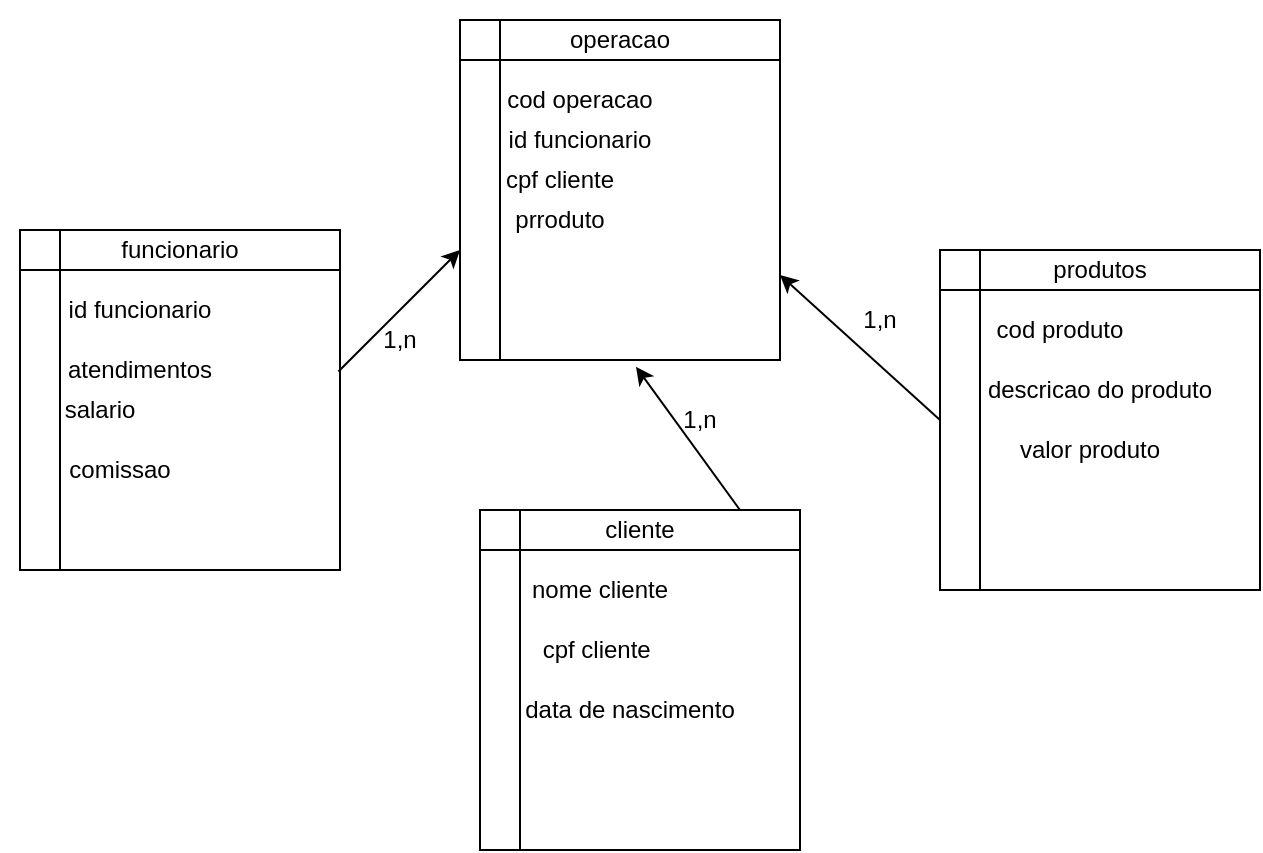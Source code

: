 <mxfile version="20.8.20" type="device"><diagram id="C5RBs43oDa-KdzZeNtuy" name="Page-1"><mxGraphModel dx="1034" dy="439" grid="1" gridSize="10" guides="1" tooltips="1" connect="1" arrows="1" fold="1" page="1" pageScale="1" pageWidth="827" pageHeight="1169" math="0" shadow="0"><root><mxCell id="WIyWlLk6GJQsqaUBKTNV-0"/><mxCell id="WIyWlLk6GJQsqaUBKTNV-1" parent="WIyWlLk6GJQsqaUBKTNV-0"/><mxCell id="4-nwfj9zeFugBOMaDamo-1" value="" style="shape=internalStorage;whiteSpace=wrap;html=1;backgroundOutline=1;" vertex="1" parent="WIyWlLk6GJQsqaUBKTNV-1"><mxGeometry x="50" y="235" width="160" height="170" as="geometry"/></mxCell><mxCell id="4-nwfj9zeFugBOMaDamo-2" value="funcionario&lt;br&gt;" style="text;html=1;strokeColor=none;fillColor=none;align=center;verticalAlign=middle;whiteSpace=wrap;rounded=0;" vertex="1" parent="WIyWlLk6GJQsqaUBKTNV-1"><mxGeometry x="80" y="225" width="100" height="40" as="geometry"/></mxCell><mxCell id="4-nwfj9zeFugBOMaDamo-4" value="id funcionario" style="text;html=1;strokeColor=none;fillColor=none;align=center;verticalAlign=middle;whiteSpace=wrap;rounded=0;" vertex="1" parent="WIyWlLk6GJQsqaUBKTNV-1"><mxGeometry x="60" y="255" width="100" height="40" as="geometry"/></mxCell><mxCell id="4-nwfj9zeFugBOMaDamo-5" value="atendimentos" style="text;html=1;strokeColor=none;fillColor=none;align=center;verticalAlign=middle;whiteSpace=wrap;rounded=0;" vertex="1" parent="WIyWlLk6GJQsqaUBKTNV-1"><mxGeometry x="60" y="285" width="100" height="40" as="geometry"/></mxCell><mxCell id="4-nwfj9zeFugBOMaDamo-6" value="salario" style="text;html=1;strokeColor=none;fillColor=none;align=center;verticalAlign=middle;whiteSpace=wrap;rounded=0;" vertex="1" parent="WIyWlLk6GJQsqaUBKTNV-1"><mxGeometry x="40" y="305" width="100" height="40" as="geometry"/></mxCell><mxCell id="4-nwfj9zeFugBOMaDamo-7" value="comissao" style="text;html=1;strokeColor=none;fillColor=none;align=center;verticalAlign=middle;whiteSpace=wrap;rounded=0;" vertex="1" parent="WIyWlLk6GJQsqaUBKTNV-1"><mxGeometry x="50" y="335" width="100" height="40" as="geometry"/></mxCell><mxCell id="4-nwfj9zeFugBOMaDamo-8" value="" style="shape=internalStorage;whiteSpace=wrap;html=1;backgroundOutline=1;" vertex="1" parent="WIyWlLk6GJQsqaUBKTNV-1"><mxGeometry x="280" y="375" width="160" height="170" as="geometry"/></mxCell><mxCell id="4-nwfj9zeFugBOMaDamo-9" value="cliente" style="text;html=1;strokeColor=none;fillColor=none;align=center;verticalAlign=middle;whiteSpace=wrap;rounded=0;" vertex="1" parent="WIyWlLk6GJQsqaUBKTNV-1"><mxGeometry x="310" y="365" width="100" height="40" as="geometry"/></mxCell><mxCell id="4-nwfj9zeFugBOMaDamo-10" value="nome cliente" style="text;html=1;strokeColor=none;fillColor=none;align=center;verticalAlign=middle;whiteSpace=wrap;rounded=0;" vertex="1" parent="WIyWlLk6GJQsqaUBKTNV-1"><mxGeometry x="290" y="395" width="100" height="40" as="geometry"/></mxCell><mxCell id="4-nwfj9zeFugBOMaDamo-11" value="cpf cliente&amp;nbsp;" style="text;html=1;strokeColor=none;fillColor=none;align=center;verticalAlign=middle;whiteSpace=wrap;rounded=0;" vertex="1" parent="WIyWlLk6GJQsqaUBKTNV-1"><mxGeometry x="290" y="425" width="100" height="40" as="geometry"/></mxCell><mxCell id="4-nwfj9zeFugBOMaDamo-13" value="data de nascimento" style="text;html=1;strokeColor=none;fillColor=none;align=center;verticalAlign=middle;whiteSpace=wrap;rounded=0;" vertex="1" parent="WIyWlLk6GJQsqaUBKTNV-1"><mxGeometry x="290" y="455" width="130" height="40" as="geometry"/></mxCell><mxCell id="4-nwfj9zeFugBOMaDamo-27" style="edgeStyle=orthogonalEdgeStyle;rounded=0;orthogonalLoop=1;jettySize=auto;html=1;exitX=1;exitY=1;exitDx=0;exitDy=0;" edge="1" parent="WIyWlLk6GJQsqaUBKTNV-1" source="4-nwfj9zeFugBOMaDamo-15"><mxGeometry relative="1" as="geometry"><mxPoint x="430" y="300" as="targetPoint"/></mxGeometry></mxCell><mxCell id="4-nwfj9zeFugBOMaDamo-15" value="" style="shape=internalStorage;whiteSpace=wrap;html=1;backgroundOutline=1;" vertex="1" parent="WIyWlLk6GJQsqaUBKTNV-1"><mxGeometry x="270" y="130" width="160" height="170" as="geometry"/></mxCell><mxCell id="4-nwfj9zeFugBOMaDamo-16" value="operacao" style="text;html=1;strokeColor=none;fillColor=none;align=center;verticalAlign=middle;whiteSpace=wrap;rounded=0;" vertex="1" parent="WIyWlLk6GJQsqaUBKTNV-1"><mxGeometry x="300" y="120" width="100" height="40" as="geometry"/></mxCell><mxCell id="4-nwfj9zeFugBOMaDamo-17" value="cod operacao" style="text;html=1;strokeColor=none;fillColor=none;align=center;verticalAlign=middle;whiteSpace=wrap;rounded=0;" vertex="1" parent="WIyWlLk6GJQsqaUBKTNV-1"><mxGeometry x="280" y="150" width="100" height="40" as="geometry"/></mxCell><mxCell id="4-nwfj9zeFugBOMaDamo-18" value="id funcionario" style="text;html=1;strokeColor=none;fillColor=none;align=center;verticalAlign=middle;whiteSpace=wrap;rounded=0;" vertex="1" parent="WIyWlLk6GJQsqaUBKTNV-1"><mxGeometry x="280" y="170" width="100" height="40" as="geometry"/></mxCell><mxCell id="4-nwfj9zeFugBOMaDamo-19" value="cpf cliente" style="text;html=1;strokeColor=none;fillColor=none;align=center;verticalAlign=middle;whiteSpace=wrap;rounded=0;" vertex="1" parent="WIyWlLk6GJQsqaUBKTNV-1"><mxGeometry x="270" y="190" width="100" height="40" as="geometry"/></mxCell><mxCell id="4-nwfj9zeFugBOMaDamo-20" value="prroduto" style="text;html=1;strokeColor=none;fillColor=none;align=center;verticalAlign=middle;whiteSpace=wrap;rounded=0;" vertex="1" parent="WIyWlLk6GJQsqaUBKTNV-1"><mxGeometry x="270" y="210" width="100" height="40" as="geometry"/></mxCell><mxCell id="4-nwfj9zeFugBOMaDamo-21" value="" style="shape=internalStorage;whiteSpace=wrap;html=1;backgroundOutline=1;" vertex="1" parent="WIyWlLk6GJQsqaUBKTNV-1"><mxGeometry x="510" y="245" width="160" height="170" as="geometry"/></mxCell><mxCell id="4-nwfj9zeFugBOMaDamo-22" value="produtos" style="text;html=1;strokeColor=none;fillColor=none;align=center;verticalAlign=middle;whiteSpace=wrap;rounded=0;" vertex="1" parent="WIyWlLk6GJQsqaUBKTNV-1"><mxGeometry x="540" y="235" width="100" height="40" as="geometry"/></mxCell><mxCell id="4-nwfj9zeFugBOMaDamo-23" value="cod produto" style="text;html=1;strokeColor=none;fillColor=none;align=center;verticalAlign=middle;whiteSpace=wrap;rounded=0;" vertex="1" parent="WIyWlLk6GJQsqaUBKTNV-1"><mxGeometry x="520" y="265" width="100" height="40" as="geometry"/></mxCell><mxCell id="4-nwfj9zeFugBOMaDamo-24" value="descricao do produto" style="text;html=1;strokeColor=none;fillColor=none;align=center;verticalAlign=middle;whiteSpace=wrap;rounded=0;" vertex="1" parent="WIyWlLk6GJQsqaUBKTNV-1"><mxGeometry x="525" y="295" width="130" height="40" as="geometry"/></mxCell><mxCell id="4-nwfj9zeFugBOMaDamo-25" value="valor produto" style="text;html=1;strokeColor=none;fillColor=none;align=center;verticalAlign=middle;whiteSpace=wrap;rounded=0;" vertex="1" parent="WIyWlLk6GJQsqaUBKTNV-1"><mxGeometry x="520" y="325" width="130" height="40" as="geometry"/></mxCell><mxCell id="4-nwfj9zeFugBOMaDamo-28" value="" style="endArrow=classic;html=1;rounded=0;exitX=1;exitY=0.25;exitDx=0;exitDy=0;entryX=0.55;entryY=1.02;entryDx=0;entryDy=0;entryPerimeter=0;" edge="1" parent="WIyWlLk6GJQsqaUBKTNV-1" source="4-nwfj9zeFugBOMaDamo-9" target="4-nwfj9zeFugBOMaDamo-15"><mxGeometry width="50" height="50" relative="1" as="geometry"><mxPoint x="390" y="340" as="sourcePoint"/><mxPoint x="440" y="290" as="targetPoint"/></mxGeometry></mxCell><mxCell id="4-nwfj9zeFugBOMaDamo-30" value="" style="endArrow=classic;html=1;rounded=0;exitX=0.995;exitY=0.416;exitDx=0;exitDy=0;exitPerimeter=0;" edge="1" parent="WIyWlLk6GJQsqaUBKTNV-1" source="4-nwfj9zeFugBOMaDamo-1"><mxGeometry width="50" height="50" relative="1" as="geometry"><mxPoint x="220" y="295" as="sourcePoint"/><mxPoint x="270" y="245" as="targetPoint"/></mxGeometry></mxCell><mxCell id="4-nwfj9zeFugBOMaDamo-31" value="" style="endArrow=classic;html=1;rounded=0;exitX=0;exitY=0.5;exitDx=0;exitDy=0;entryX=1;entryY=0.75;entryDx=0;entryDy=0;" edge="1" parent="WIyWlLk6GJQsqaUBKTNV-1" source="4-nwfj9zeFugBOMaDamo-21" target="4-nwfj9zeFugBOMaDamo-15"><mxGeometry width="50" height="50" relative="1" as="geometry"><mxPoint x="390" y="340" as="sourcePoint"/><mxPoint x="440" y="290" as="targetPoint"/></mxGeometry></mxCell><mxCell id="4-nwfj9zeFugBOMaDamo-32" value="1,n" style="text;html=1;strokeColor=none;fillColor=none;align=center;verticalAlign=middle;whiteSpace=wrap;rounded=0;" vertex="1" parent="WIyWlLk6GJQsqaUBKTNV-1"><mxGeometry x="360" y="315" width="60" height="30" as="geometry"/></mxCell><mxCell id="4-nwfj9zeFugBOMaDamo-33" value="1,n" style="text;html=1;strokeColor=none;fillColor=none;align=center;verticalAlign=middle;whiteSpace=wrap;rounded=0;" vertex="1" parent="WIyWlLk6GJQsqaUBKTNV-1"><mxGeometry x="450" y="265" width="60" height="30" as="geometry"/></mxCell><mxCell id="4-nwfj9zeFugBOMaDamo-36" value="1,n" style="text;html=1;strokeColor=none;fillColor=none;align=center;verticalAlign=middle;whiteSpace=wrap;rounded=0;" vertex="1" parent="WIyWlLk6GJQsqaUBKTNV-1"><mxGeometry x="210" y="275" width="60" height="30" as="geometry"/></mxCell></root></mxGraphModel></diagram></mxfile>
